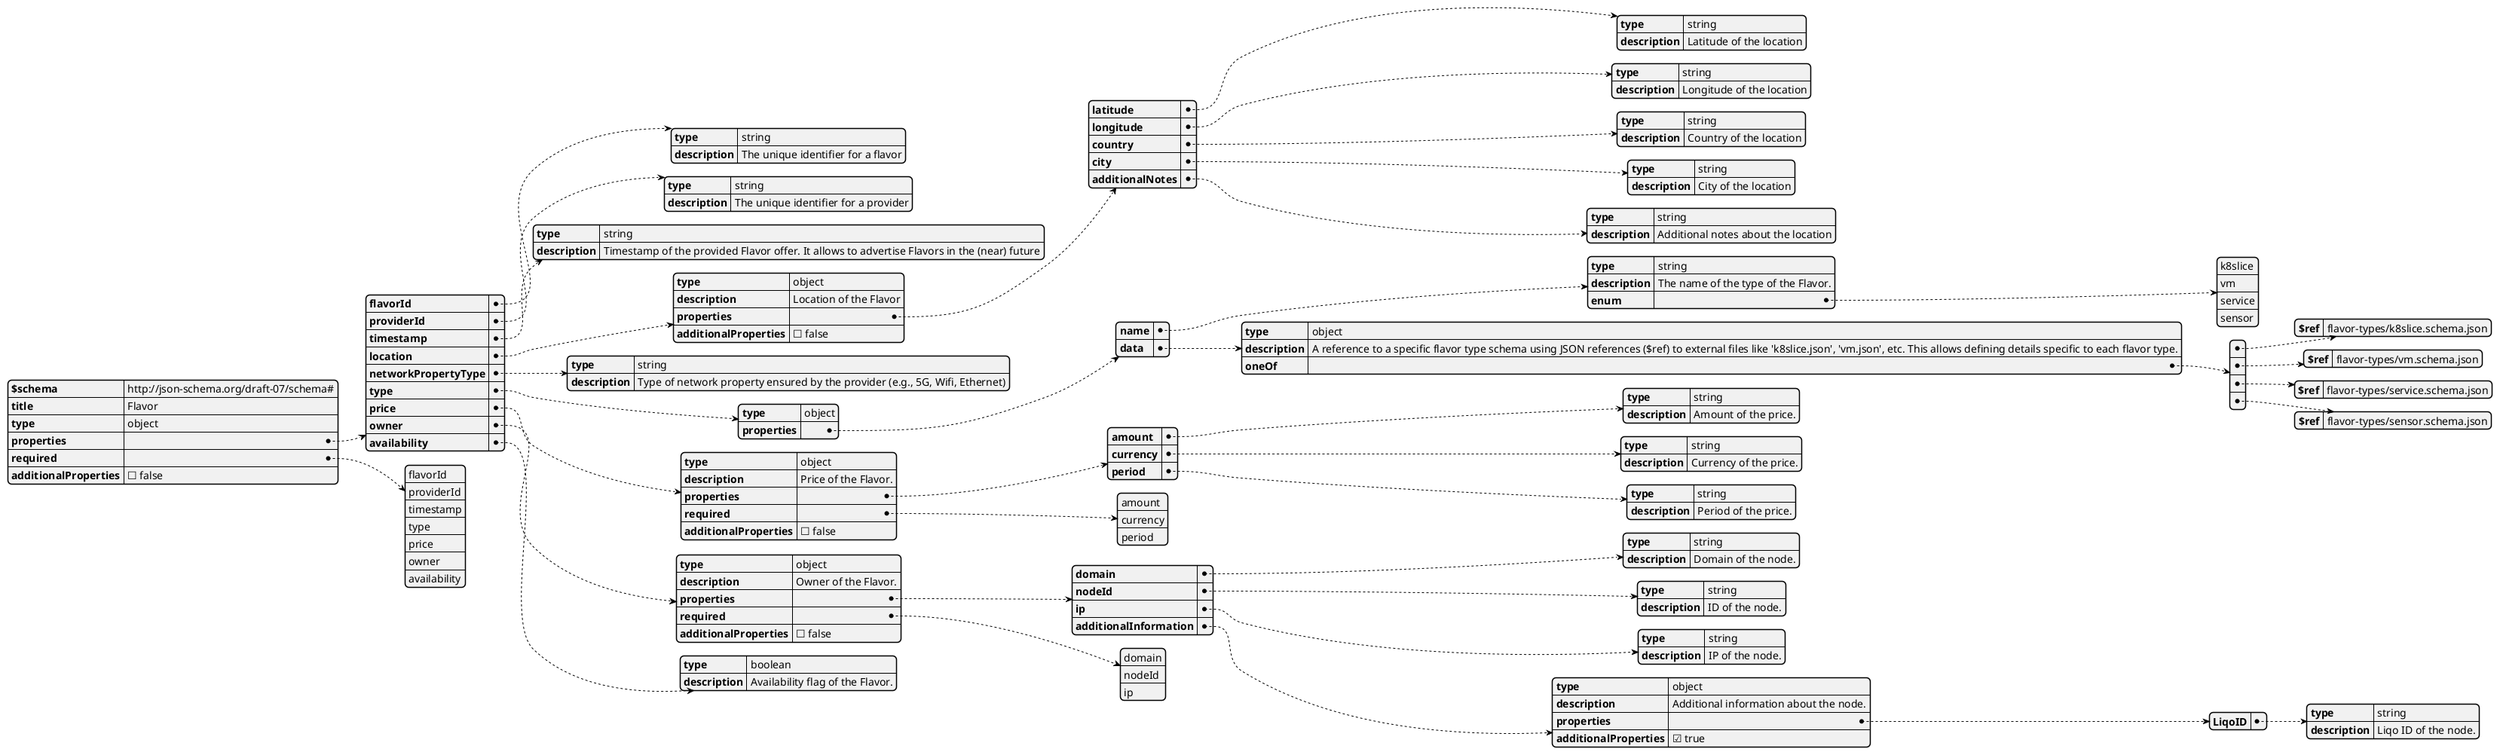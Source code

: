 @startjson
{
    "$schema": "http://json-schema.org/draft-07/schema#",
    "title": "Flavor",
    "type": "object",
    "properties": {
        "flavorId": {
            "type": "string",
            "description": "The unique identifier for a flavor"
        },
        "providerId": {
            "type": "string",
            "description": "The unique identifier for a provider"
        },
        "timestamp": {
            "type": "string",
            "description": "Timestamp of the provided Flavor offer. It allows to advertise Flavors in the (near) future"
        },
        "location": {
            "type": "object",
            "description": "Location of the Flavor",
            "properties": {
                "latitude": {
                    "type": "string",
                    "description": "Latitude of the location"
                },
                "longitude": {
                    "type": "string",
                    "description": "Longitude of the location"
                },
                "country": {
                    "type": "string",
                    "description": "Country of the location"
                },
                "city": {
                    "type": "string",
                    "description": "City of the location"
                },
                "additionalNotes": {
                    "type": "string",
                    "description": "Additional notes about the location"
                }
            },
            "additionalProperties": false
        },
        "networkPropertyType": {
            "type": "string",
            "description": "Type of network property ensured by the provider (e.g., 5G, Wifi, Ethernet)"
        },
        "type": {
            "type": "object",
            "properties": {
                "name": {
                    "type": "string",
                    "description": "The name of the type of the Flavor.",
                    "enum": [
                        "k8slice",
                        "vm",
                        "service",
                        "sensor"
                    ]
                },
                "data": {
                    "type": "object",
                    "description": "A reference to a specific flavor type schema using JSON references ($ref) to external files like 'k8slice.json', 'vm.json', etc. This allows defining details specific to each flavor type.",
                    "oneOf": [
                        {
                            "$ref": "flavor-types/k8slice.schema.json"
                        },
                        {
                            "$ref": "flavor-types/vm.schema.json"
                        },
                        {
                            "$ref": "flavor-types/service.schema.json"
                        },
                        {
                            "$ref": "flavor-types/sensor.schema.json"
                        }
                    ]
                }
            }            
        },
        "price": {
            "type": "object",
            "description": "Price of the Flavor.",
            "properties": {
                "amount": {
                    "type": "string",
                    "description": "Amount of the price."
                },
                "currency": {
                    "type": "string",
                    "description": "Currency of the price."
                },
                "period": {
                    "type": "string",
                    "description": "Period of the price."
                }
            },
            "required": ["amount", "currency", "period"],
            "additionalProperties": false
        },
        "owner": {
            "type": "object",
            "description": "Owner of the Flavor.",
            "properties": {
                "domain": {
                    "type": "string",
                    "description": "Domain of the node."
                },
                "nodeId": {
                    "type": "string",
                    "description": "ID of the node."
                },
                "ip": {
                    "type": "string",
                    "description": "IP of the node."
                },
                "additionalInformation": {
                    "type": "object",
                    "description": "Additional information about the node.",
                    "properties": {
                        "LiqoID": {
                            "type": "string",
                            "description": "Liqo ID of the node."
                        }
                    },
                    "additionalProperties": true
                }
            },
            "required": ["domain", "nodeId", "ip"],
            "additionalProperties": false
        },
        "availability": {
            "type": "boolean",
            "description": "Availability flag of the Flavor."
        }
    },
    "required": ["flavorId", "providerId", "timestamp", "type", "price", "owner", "availability"],
    "additionalProperties": false
}
@endjson
